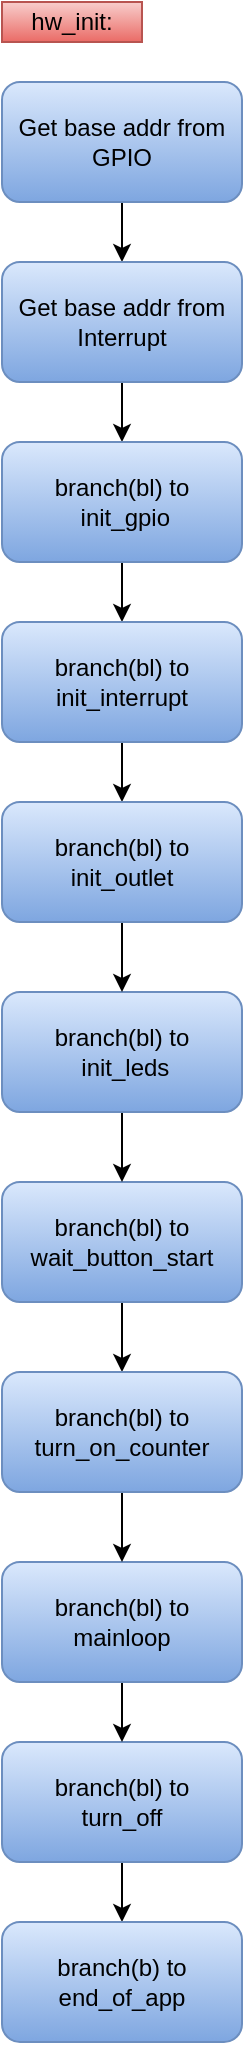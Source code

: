 <mxfile version="12.7.8" type="device"><diagram id="k4cw5h_0fVER-fqyHs3r" name="Seite-1"><mxGraphModel dx="1576" dy="1038" grid="1" gridSize="10" guides="1" tooltips="1" connect="1" arrows="1" fold="1" page="1" pageScale="1" pageWidth="827" pageHeight="1169" math="0" shadow="0"><root><mxCell id="0"/><mxCell id="1" parent="0"/><mxCell id="YmnJSVa9suwpmFod_Zgd-22" value="hw_init:" style="text;html=1;strokeColor=#b85450;fillColor=#f8cecc;align=center;verticalAlign=middle;whiteSpace=wrap;rounded=0;gradientColor=#ea6b66;" parent="1" vertex="1"><mxGeometry x="40" y="30" width="70" height="20" as="geometry"/></mxCell><mxCell id="bH0xdWF9_3VZWs5E7WMI-13" value="" style="edgeStyle=orthogonalEdgeStyle;rounded=0;orthogonalLoop=1;jettySize=auto;html=1;" parent="1" source="bH0xdWF9_3VZWs5E7WMI-2" target="bH0xdWF9_3VZWs5E7WMI-3" edge="1"><mxGeometry relative="1" as="geometry"/></mxCell><mxCell id="bH0xdWF9_3VZWs5E7WMI-2" value="Get base addr from GPIO" style="rounded=1;whiteSpace=wrap;html=1;gradientColor=#7ea6e0;fillColor=#dae8fc;strokeColor=#6c8ebf;" parent="1" vertex="1"><mxGeometry x="40" y="70" width="120" height="60" as="geometry"/></mxCell><mxCell id="bH0xdWF9_3VZWs5E7WMI-14" value="" style="edgeStyle=orthogonalEdgeStyle;rounded=0;orthogonalLoop=1;jettySize=auto;html=1;" parent="1" source="bH0xdWF9_3VZWs5E7WMI-3" target="bH0xdWF9_3VZWs5E7WMI-4" edge="1"><mxGeometry relative="1" as="geometry"/></mxCell><mxCell id="bH0xdWF9_3VZWs5E7WMI-3" value="Get base addr from Interrupt" style="rounded=1;whiteSpace=wrap;html=1;gradientColor=#7ea6e0;fillColor=#dae8fc;strokeColor=#6c8ebf;" parent="1" vertex="1"><mxGeometry x="40" y="160" width="120" height="60" as="geometry"/></mxCell><mxCell id="bH0xdWF9_3VZWs5E7WMI-15" value="" style="edgeStyle=orthogonalEdgeStyle;rounded=0;orthogonalLoop=1;jettySize=auto;html=1;" parent="1" source="bH0xdWF9_3VZWs5E7WMI-4" target="bH0xdWF9_3VZWs5E7WMI-10" edge="1"><mxGeometry relative="1" as="geometry"/></mxCell><mxCell id="bH0xdWF9_3VZWs5E7WMI-4" value="branch(bl) to&lt;br&gt;&amp;nbsp;init_gpio" style="rounded=1;whiteSpace=wrap;html=1;gradientColor=#7ea6e0;fillColor=#dae8fc;strokeColor=#6c8ebf;" parent="1" vertex="1"><mxGeometry x="40" y="250" width="120" height="60" as="geometry"/></mxCell><mxCell id="bH0xdWF9_3VZWs5E7WMI-21" value="" style="edgeStyle=orthogonalEdgeStyle;rounded=0;orthogonalLoop=1;jettySize=auto;html=1;" parent="1" source="bH0xdWF9_3VZWs5E7WMI-6" target="bH0xdWF9_3VZWs5E7WMI-12" edge="1"><mxGeometry relative="1" as="geometry"/></mxCell><mxCell id="bH0xdWF9_3VZWs5E7WMI-6" value="branch(bl) to&lt;br&gt;turn_off" style="rounded=1;whiteSpace=wrap;html=1;gradientColor=#7ea6e0;fillColor=#dae8fc;strokeColor=#6c8ebf;" parent="1" vertex="1"><mxGeometry x="40" y="900" width="120" height="60" as="geometry"/></mxCell><mxCell id="bH0xdWF9_3VZWs5E7WMI-20" value="" style="edgeStyle=orthogonalEdgeStyle;rounded=0;orthogonalLoop=1;jettySize=auto;html=1;" parent="1" source="bH0xdWF9_3VZWs5E7WMI-7" target="bH0xdWF9_3VZWs5E7WMI-6" edge="1"><mxGeometry relative="1" as="geometry"/></mxCell><mxCell id="bH0xdWF9_3VZWs5E7WMI-7" value="branch(bl) to&lt;br&gt;mainloop" style="rounded=1;whiteSpace=wrap;html=1;gradientColor=#7ea6e0;fillColor=#dae8fc;strokeColor=#6c8ebf;" parent="1" vertex="1"><mxGeometry x="40" y="810" width="120" height="60" as="geometry"/></mxCell><mxCell id="Q5EDchWXlVxzqWlxdXfL-2" value="" style="edgeStyle=orthogonalEdgeStyle;rounded=0;orthogonalLoop=1;jettySize=auto;html=1;" parent="1" source="bH0xdWF9_3VZWs5E7WMI-8" target="Q5EDchWXlVxzqWlxdXfL-1" edge="1"><mxGeometry relative="1" as="geometry"/></mxCell><mxCell id="bH0xdWF9_3VZWs5E7WMI-8" value="branch(bl) to&lt;br&gt;wait_button_start" style="rounded=1;whiteSpace=wrap;html=1;gradientColor=#7ea6e0;fillColor=#dae8fc;strokeColor=#6c8ebf;" parent="1" vertex="1"><mxGeometry x="40" y="620" width="120" height="60" as="geometry"/></mxCell><mxCell id="bH0xdWF9_3VZWs5E7WMI-18" value="" style="edgeStyle=orthogonalEdgeStyle;rounded=0;orthogonalLoop=1;jettySize=auto;html=1;" parent="1" source="bH0xdWF9_3VZWs5E7WMI-9" target="bH0xdWF9_3VZWs5E7WMI-8" edge="1"><mxGeometry relative="1" as="geometry"/></mxCell><mxCell id="bH0xdWF9_3VZWs5E7WMI-9" value="branch(bl) to&lt;br&gt;&amp;nbsp;init_leds" style="rounded=1;whiteSpace=wrap;html=1;gradientColor=#7ea6e0;fillColor=#dae8fc;strokeColor=#6c8ebf;" parent="1" vertex="1"><mxGeometry x="40" y="525" width="120" height="60" as="geometry"/></mxCell><mxCell id="bH0xdWF9_3VZWs5E7WMI-16" value="" style="edgeStyle=orthogonalEdgeStyle;rounded=0;orthogonalLoop=1;jettySize=auto;html=1;" parent="1" source="bH0xdWF9_3VZWs5E7WMI-10" target="bH0xdWF9_3VZWs5E7WMI-11" edge="1"><mxGeometry relative="1" as="geometry"/></mxCell><mxCell id="bH0xdWF9_3VZWs5E7WMI-10" value="branch(bl) to init_interrupt" style="rounded=1;whiteSpace=wrap;html=1;gradientColor=#7ea6e0;fillColor=#dae8fc;strokeColor=#6c8ebf;" parent="1" vertex="1"><mxGeometry x="40" y="340" width="120" height="60" as="geometry"/></mxCell><mxCell id="bH0xdWF9_3VZWs5E7WMI-17" value="" style="edgeStyle=orthogonalEdgeStyle;rounded=0;orthogonalLoop=1;jettySize=auto;html=1;" parent="1" source="bH0xdWF9_3VZWs5E7WMI-11" target="bH0xdWF9_3VZWs5E7WMI-9" edge="1"><mxGeometry relative="1" as="geometry"/></mxCell><mxCell id="bH0xdWF9_3VZWs5E7WMI-11" value="branch(bl) to init_outlet" style="rounded=1;whiteSpace=wrap;html=1;gradientColor=#7ea6e0;fillColor=#dae8fc;strokeColor=#6c8ebf;" parent="1" vertex="1"><mxGeometry x="40" y="430" width="120" height="60" as="geometry"/></mxCell><mxCell id="bH0xdWF9_3VZWs5E7WMI-12" value="branch(b) to end_of_app" style="rounded=1;whiteSpace=wrap;html=1;gradientColor=#7ea6e0;fillColor=#dae8fc;strokeColor=#6c8ebf;" parent="1" vertex="1"><mxGeometry x="40" y="990" width="120" height="60" as="geometry"/></mxCell><mxCell id="Q5EDchWXlVxzqWlxdXfL-3" value="" style="edgeStyle=orthogonalEdgeStyle;rounded=0;orthogonalLoop=1;jettySize=auto;html=1;" parent="1" source="Q5EDchWXlVxzqWlxdXfL-1" target="bH0xdWF9_3VZWs5E7WMI-7" edge="1"><mxGeometry relative="1" as="geometry"/></mxCell><mxCell id="Q5EDchWXlVxzqWlxdXfL-1" value="branch(bl) to&lt;br&gt;turn_on_counter" style="rounded=1;whiteSpace=wrap;html=1;gradientColor=#7ea6e0;fillColor=#dae8fc;strokeColor=#6c8ebf;" parent="1" vertex="1"><mxGeometry x="40" y="715" width="120" height="60" as="geometry"/></mxCell></root></mxGraphModel></diagram></mxfile>